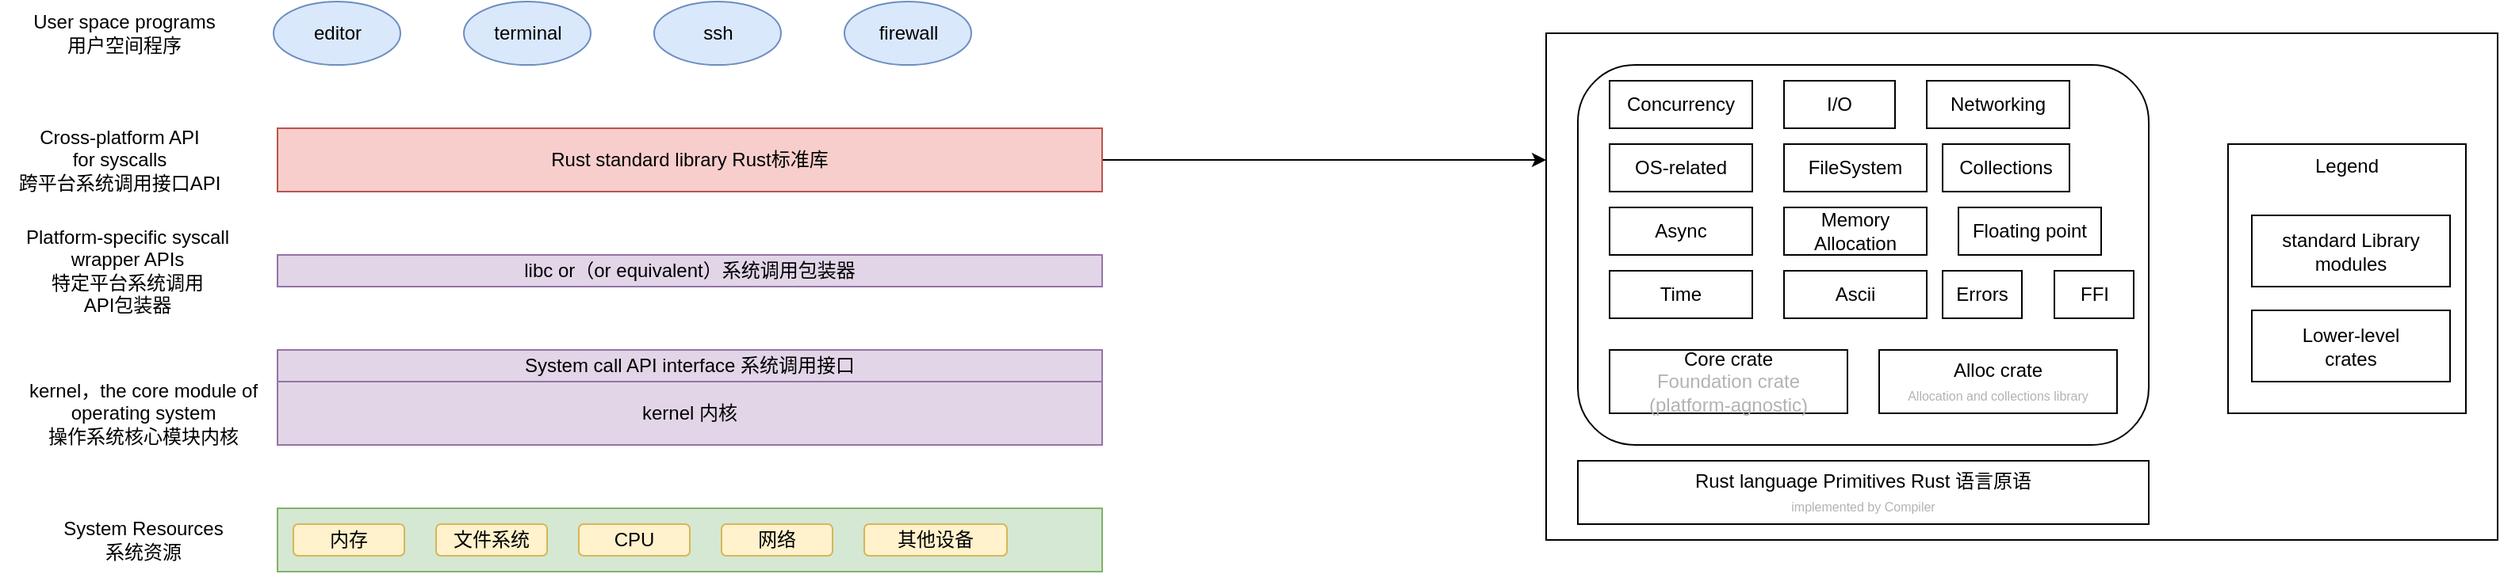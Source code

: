 <mxfile version="21.2.9" type="github">
  <diagram name="第 1 页" id="ruGdGsVqz76HTMlJoUBi">
    <mxGraphModel dx="1804" dy="376" grid="1" gridSize="10" guides="1" tooltips="1" connect="1" arrows="1" fold="1" page="1" pageScale="1" pageWidth="827" pageHeight="1169" math="0" shadow="0">
      <root>
        <mxCell id="0" />
        <mxCell id="1" parent="0" />
        <mxCell id="9S9opLhV0Gk6htUkP5t5-1" value="" style="rounded=0;whiteSpace=wrap;html=1;fillColor=#d5e8d4;strokeColor=#82b366;" vertex="1" parent="1">
          <mxGeometry x="120" y="320" width="520" height="40" as="geometry" />
        </mxCell>
        <mxCell id="9S9opLhV0Gk6htUkP5t5-2" value="内存" style="rounded=1;whiteSpace=wrap;html=1;fillColor=#fff2cc;strokeColor=#d6b656;" vertex="1" parent="1">
          <mxGeometry x="130" y="330" width="70" height="20" as="geometry" />
        </mxCell>
        <mxCell id="9S9opLhV0Gk6htUkP5t5-3" value="文件系统" style="rounded=1;whiteSpace=wrap;html=1;fillColor=#fff2cc;strokeColor=#d6b656;" vertex="1" parent="1">
          <mxGeometry x="220" y="330" width="70" height="20" as="geometry" />
        </mxCell>
        <mxCell id="9S9opLhV0Gk6htUkP5t5-4" value="CPU" style="rounded=1;whiteSpace=wrap;html=1;fillColor=#fff2cc;strokeColor=#d6b656;" vertex="1" parent="1">
          <mxGeometry x="310" y="330" width="70" height="20" as="geometry" />
        </mxCell>
        <mxCell id="9S9opLhV0Gk6htUkP5t5-6" value="网络" style="rounded=1;whiteSpace=wrap;html=1;fillColor=#fff2cc;strokeColor=#d6b656;" vertex="1" parent="1">
          <mxGeometry x="400" y="330" width="70" height="20" as="geometry" />
        </mxCell>
        <mxCell id="9S9opLhV0Gk6htUkP5t5-7" value="其他设备" style="rounded=1;whiteSpace=wrap;html=1;fillColor=#fff2cc;strokeColor=#d6b656;" vertex="1" parent="1">
          <mxGeometry x="490" y="330" width="90" height="20" as="geometry" />
        </mxCell>
        <mxCell id="9S9opLhV0Gk6htUkP5t5-8" value="System Resources&lt;br&gt;系统资源" style="text;html=1;align=center;verticalAlign=middle;resizable=0;points=[];autosize=1;strokeColor=none;fillColor=none;" vertex="1" parent="1">
          <mxGeometry x="-25" y="320" width="120" height="40" as="geometry" />
        </mxCell>
        <mxCell id="9S9opLhV0Gk6htUkP5t5-9" value="kernel 内核" style="rounded=0;whiteSpace=wrap;html=1;fillColor=#e1d5e7;strokeColor=#9673a6;" vertex="1" parent="1">
          <mxGeometry x="120" y="240" width="520" height="40" as="geometry" />
        </mxCell>
        <mxCell id="9S9opLhV0Gk6htUkP5t5-10" value="kernel，the core module of&lt;br&gt;operating system&lt;br&gt;操作系统核心模块内核" style="text;html=1;align=center;verticalAlign=middle;resizable=0;points=[];autosize=1;strokeColor=none;fillColor=none;" vertex="1" parent="1">
          <mxGeometry x="-50" y="230" width="170" height="60" as="geometry" />
        </mxCell>
        <mxCell id="9S9opLhV0Gk6htUkP5t5-11" value="System call API interface 系统调用接口" style="rounded=0;whiteSpace=wrap;html=1;fillColor=#e1d5e7;strokeColor=#9673a6;" vertex="1" parent="1">
          <mxGeometry x="120" y="220" width="520" height="20" as="geometry" />
        </mxCell>
        <mxCell id="9S9opLhV0Gk6htUkP5t5-12" value="libc or（or equivalent）系统调用包装器" style="rounded=0;whiteSpace=wrap;html=1;fillColor=#e1d5e7;strokeColor=#9673a6;" vertex="1" parent="1">
          <mxGeometry x="120" y="160" width="520" height="20" as="geometry" />
        </mxCell>
        <mxCell id="9S9opLhV0Gk6htUkP5t5-13" value="Platform-specific syscall&lt;br&gt;wrapper APIs&lt;br&gt;特定平台系统调用&lt;br&gt;API包装器&lt;br&gt;" style="text;html=1;align=center;verticalAlign=middle;resizable=0;points=[];autosize=1;strokeColor=none;fillColor=none;" vertex="1" parent="1">
          <mxGeometry x="-50" y="135" width="150" height="70" as="geometry" />
        </mxCell>
        <mxCell id="9S9opLhV0Gk6htUkP5t5-25" style="edgeStyle=orthogonalEdgeStyle;rounded=0;orthogonalLoop=1;jettySize=auto;html=1;entryX=0;entryY=0.25;entryDx=0;entryDy=0;" edge="1" parent="1" source="9S9opLhV0Gk6htUkP5t5-15" target="9S9opLhV0Gk6htUkP5t5-23">
          <mxGeometry relative="1" as="geometry" />
        </mxCell>
        <mxCell id="9S9opLhV0Gk6htUkP5t5-15" value="Rust standard library Rust标准库" style="rounded=0;whiteSpace=wrap;html=1;fillColor=#f8cecc;strokeColor=#b85450;" vertex="1" parent="1">
          <mxGeometry x="120" y="80" width="520" height="40" as="geometry" />
        </mxCell>
        <mxCell id="9S9opLhV0Gk6htUkP5t5-16" value="Cross-platform API&lt;br&gt;for syscalls&lt;br&gt;跨平台系统调用接口API" style="text;html=1;align=center;verticalAlign=middle;resizable=0;points=[];autosize=1;strokeColor=none;fillColor=none;" vertex="1" parent="1">
          <mxGeometry x="-55" y="70" width="150" height="60" as="geometry" />
        </mxCell>
        <mxCell id="9S9opLhV0Gk6htUkP5t5-17" value="editor" style="ellipse;whiteSpace=wrap;html=1;fillColor=#dae8fc;strokeColor=#6c8ebf;" vertex="1" parent="1">
          <mxGeometry x="117.5" width="80" height="40" as="geometry" />
        </mxCell>
        <mxCell id="9S9opLhV0Gk6htUkP5t5-18" value="terminal" style="ellipse;whiteSpace=wrap;html=1;fillColor=#dae8fc;strokeColor=#6c8ebf;" vertex="1" parent="1">
          <mxGeometry x="237.5" width="80" height="40" as="geometry" />
        </mxCell>
        <mxCell id="9S9opLhV0Gk6htUkP5t5-19" value="ssh" style="ellipse;whiteSpace=wrap;html=1;fillColor=#dae8fc;strokeColor=#6c8ebf;" vertex="1" parent="1">
          <mxGeometry x="357.5" width="80" height="40" as="geometry" />
        </mxCell>
        <mxCell id="9S9opLhV0Gk6htUkP5t5-20" value="firewall" style="ellipse;whiteSpace=wrap;html=1;fillColor=#dae8fc;strokeColor=#6c8ebf;" vertex="1" parent="1">
          <mxGeometry x="477.5" width="80" height="40" as="geometry" />
        </mxCell>
        <mxCell id="9S9opLhV0Gk6htUkP5t5-21" value="User space programs&lt;br&gt;用户空间程序" style="text;html=1;align=center;verticalAlign=middle;resizable=0;points=[];autosize=1;strokeColor=none;fillColor=none;" vertex="1" parent="1">
          <mxGeometry x="-47.5" width="140" height="40" as="geometry" />
        </mxCell>
        <mxCell id="9S9opLhV0Gk6htUkP5t5-23" value="" style="rounded=0;whiteSpace=wrap;html=1;" vertex="1" parent="1">
          <mxGeometry x="920" y="20" width="600" height="320" as="geometry" />
        </mxCell>
        <mxCell id="9S9opLhV0Gk6htUkP5t5-27" value="" style="rounded=1;whiteSpace=wrap;html=1;" vertex="1" parent="1">
          <mxGeometry x="940" y="40" width="360" height="240" as="geometry" />
        </mxCell>
        <mxCell id="9S9opLhV0Gk6htUkP5t5-28" value="Concurrency" style="rounded=0;whiteSpace=wrap;html=1;" vertex="1" parent="1">
          <mxGeometry x="960" y="50" width="90" height="30" as="geometry" />
        </mxCell>
        <mxCell id="9S9opLhV0Gk6htUkP5t5-29" value="I/O" style="rounded=0;whiteSpace=wrap;html=1;" vertex="1" parent="1">
          <mxGeometry x="1070" y="50" width="70" height="30" as="geometry" />
        </mxCell>
        <mxCell id="9S9opLhV0Gk6htUkP5t5-30" value="Networking" style="rounded=0;whiteSpace=wrap;html=1;" vertex="1" parent="1">
          <mxGeometry x="1160" y="50" width="90" height="30" as="geometry" />
        </mxCell>
        <mxCell id="9S9opLhV0Gk6htUkP5t5-31" value="OS-related" style="rounded=0;whiteSpace=wrap;html=1;" vertex="1" parent="1">
          <mxGeometry x="960" y="90" width="90" height="30" as="geometry" />
        </mxCell>
        <mxCell id="9S9opLhV0Gk6htUkP5t5-32" value="FileSystem" style="rounded=0;whiteSpace=wrap;html=1;" vertex="1" parent="1">
          <mxGeometry x="1070" y="90" width="90" height="30" as="geometry" />
        </mxCell>
        <mxCell id="9S9opLhV0Gk6htUkP5t5-33" value="Collections" style="rounded=0;whiteSpace=wrap;html=1;" vertex="1" parent="1">
          <mxGeometry x="1170" y="90" width="80" height="30" as="geometry" />
        </mxCell>
        <mxCell id="9S9opLhV0Gk6htUkP5t5-34" value="Async" style="rounded=0;whiteSpace=wrap;html=1;" vertex="1" parent="1">
          <mxGeometry x="960" y="130" width="90" height="30" as="geometry" />
        </mxCell>
        <mxCell id="9S9opLhV0Gk6htUkP5t5-35" value="Memory&lt;br&gt;Allocation" style="rounded=0;whiteSpace=wrap;html=1;" vertex="1" parent="1">
          <mxGeometry x="1070" y="130" width="90" height="30" as="geometry" />
        </mxCell>
        <mxCell id="9S9opLhV0Gk6htUkP5t5-36" value="FFI" style="rounded=0;whiteSpace=wrap;html=1;" vertex="1" parent="1">
          <mxGeometry x="1240.5" y="170" width="50" height="30" as="geometry" />
        </mxCell>
        <mxCell id="9S9opLhV0Gk6htUkP5t5-37" value="Time" style="rounded=0;whiteSpace=wrap;html=1;" vertex="1" parent="1">
          <mxGeometry x="960" y="170" width="90" height="30" as="geometry" />
        </mxCell>
        <mxCell id="9S9opLhV0Gk6htUkP5t5-38" value="Ascii" style="rounded=0;whiteSpace=wrap;html=1;" vertex="1" parent="1">
          <mxGeometry x="1070" y="170" width="90" height="30" as="geometry" />
        </mxCell>
        <mxCell id="9S9opLhV0Gk6htUkP5t5-39" value="Errors" style="rounded=0;whiteSpace=wrap;html=1;" vertex="1" parent="1">
          <mxGeometry x="1170" y="170" width="50" height="30" as="geometry" />
        </mxCell>
        <mxCell id="9S9opLhV0Gk6htUkP5t5-40" value="Core crate&lt;br&gt;&lt;font color=&quot;#b3b3b3&quot;&gt;Foundation crate&lt;br&gt;(platform-agnostic)&lt;/font&gt;" style="rounded=0;whiteSpace=wrap;html=1;" vertex="1" parent="1">
          <mxGeometry x="960" y="220" width="150" height="40" as="geometry" />
        </mxCell>
        <mxCell id="9S9opLhV0Gk6htUkP5t5-41" value="Alloc crate&lt;br&gt;&lt;font color=&quot;#b3b3b3&quot; style=&quot;font-size: 8px;&quot;&gt;Allocation and collections library&lt;/font&gt;" style="rounded=0;whiteSpace=wrap;html=1;" vertex="1" parent="1">
          <mxGeometry x="1130" y="220" width="150" height="40" as="geometry" />
        </mxCell>
        <mxCell id="9S9opLhV0Gk6htUkP5t5-42" value="Rust language Primitives Rust 语言原语&lt;br&gt;&lt;font color=&quot;#b3b3b3&quot; style=&quot;font-size: 8px;&quot;&gt;implemented by Compiler&lt;/font&gt;" style="rounded=0;whiteSpace=wrap;html=1;" vertex="1" parent="1">
          <mxGeometry x="940" y="290" width="360" height="40" as="geometry" />
        </mxCell>
        <mxCell id="9S9opLhV0Gk6htUkP5t5-43" value="Floating point" style="rounded=0;whiteSpace=wrap;html=1;" vertex="1" parent="1">
          <mxGeometry x="1180" y="130" width="90" height="30" as="geometry" />
        </mxCell>
        <mxCell id="9S9opLhV0Gk6htUkP5t5-44" value="Legend" style="rounded=0;whiteSpace=wrap;html=1;verticalAlign=top;" vertex="1" parent="1">
          <mxGeometry x="1350" y="90" width="150" height="170" as="geometry" />
        </mxCell>
        <mxCell id="9S9opLhV0Gk6htUkP5t5-45" value="standard Library modules" style="rounded=0;whiteSpace=wrap;html=1;" vertex="1" parent="1">
          <mxGeometry x="1365" y="135" width="125" height="45" as="geometry" />
        </mxCell>
        <mxCell id="9S9opLhV0Gk6htUkP5t5-46" value="Lower-level&lt;br&gt;crates" style="rounded=0;whiteSpace=wrap;html=1;" vertex="1" parent="1">
          <mxGeometry x="1365" y="195" width="125" height="45" as="geometry" />
        </mxCell>
      </root>
    </mxGraphModel>
  </diagram>
</mxfile>
